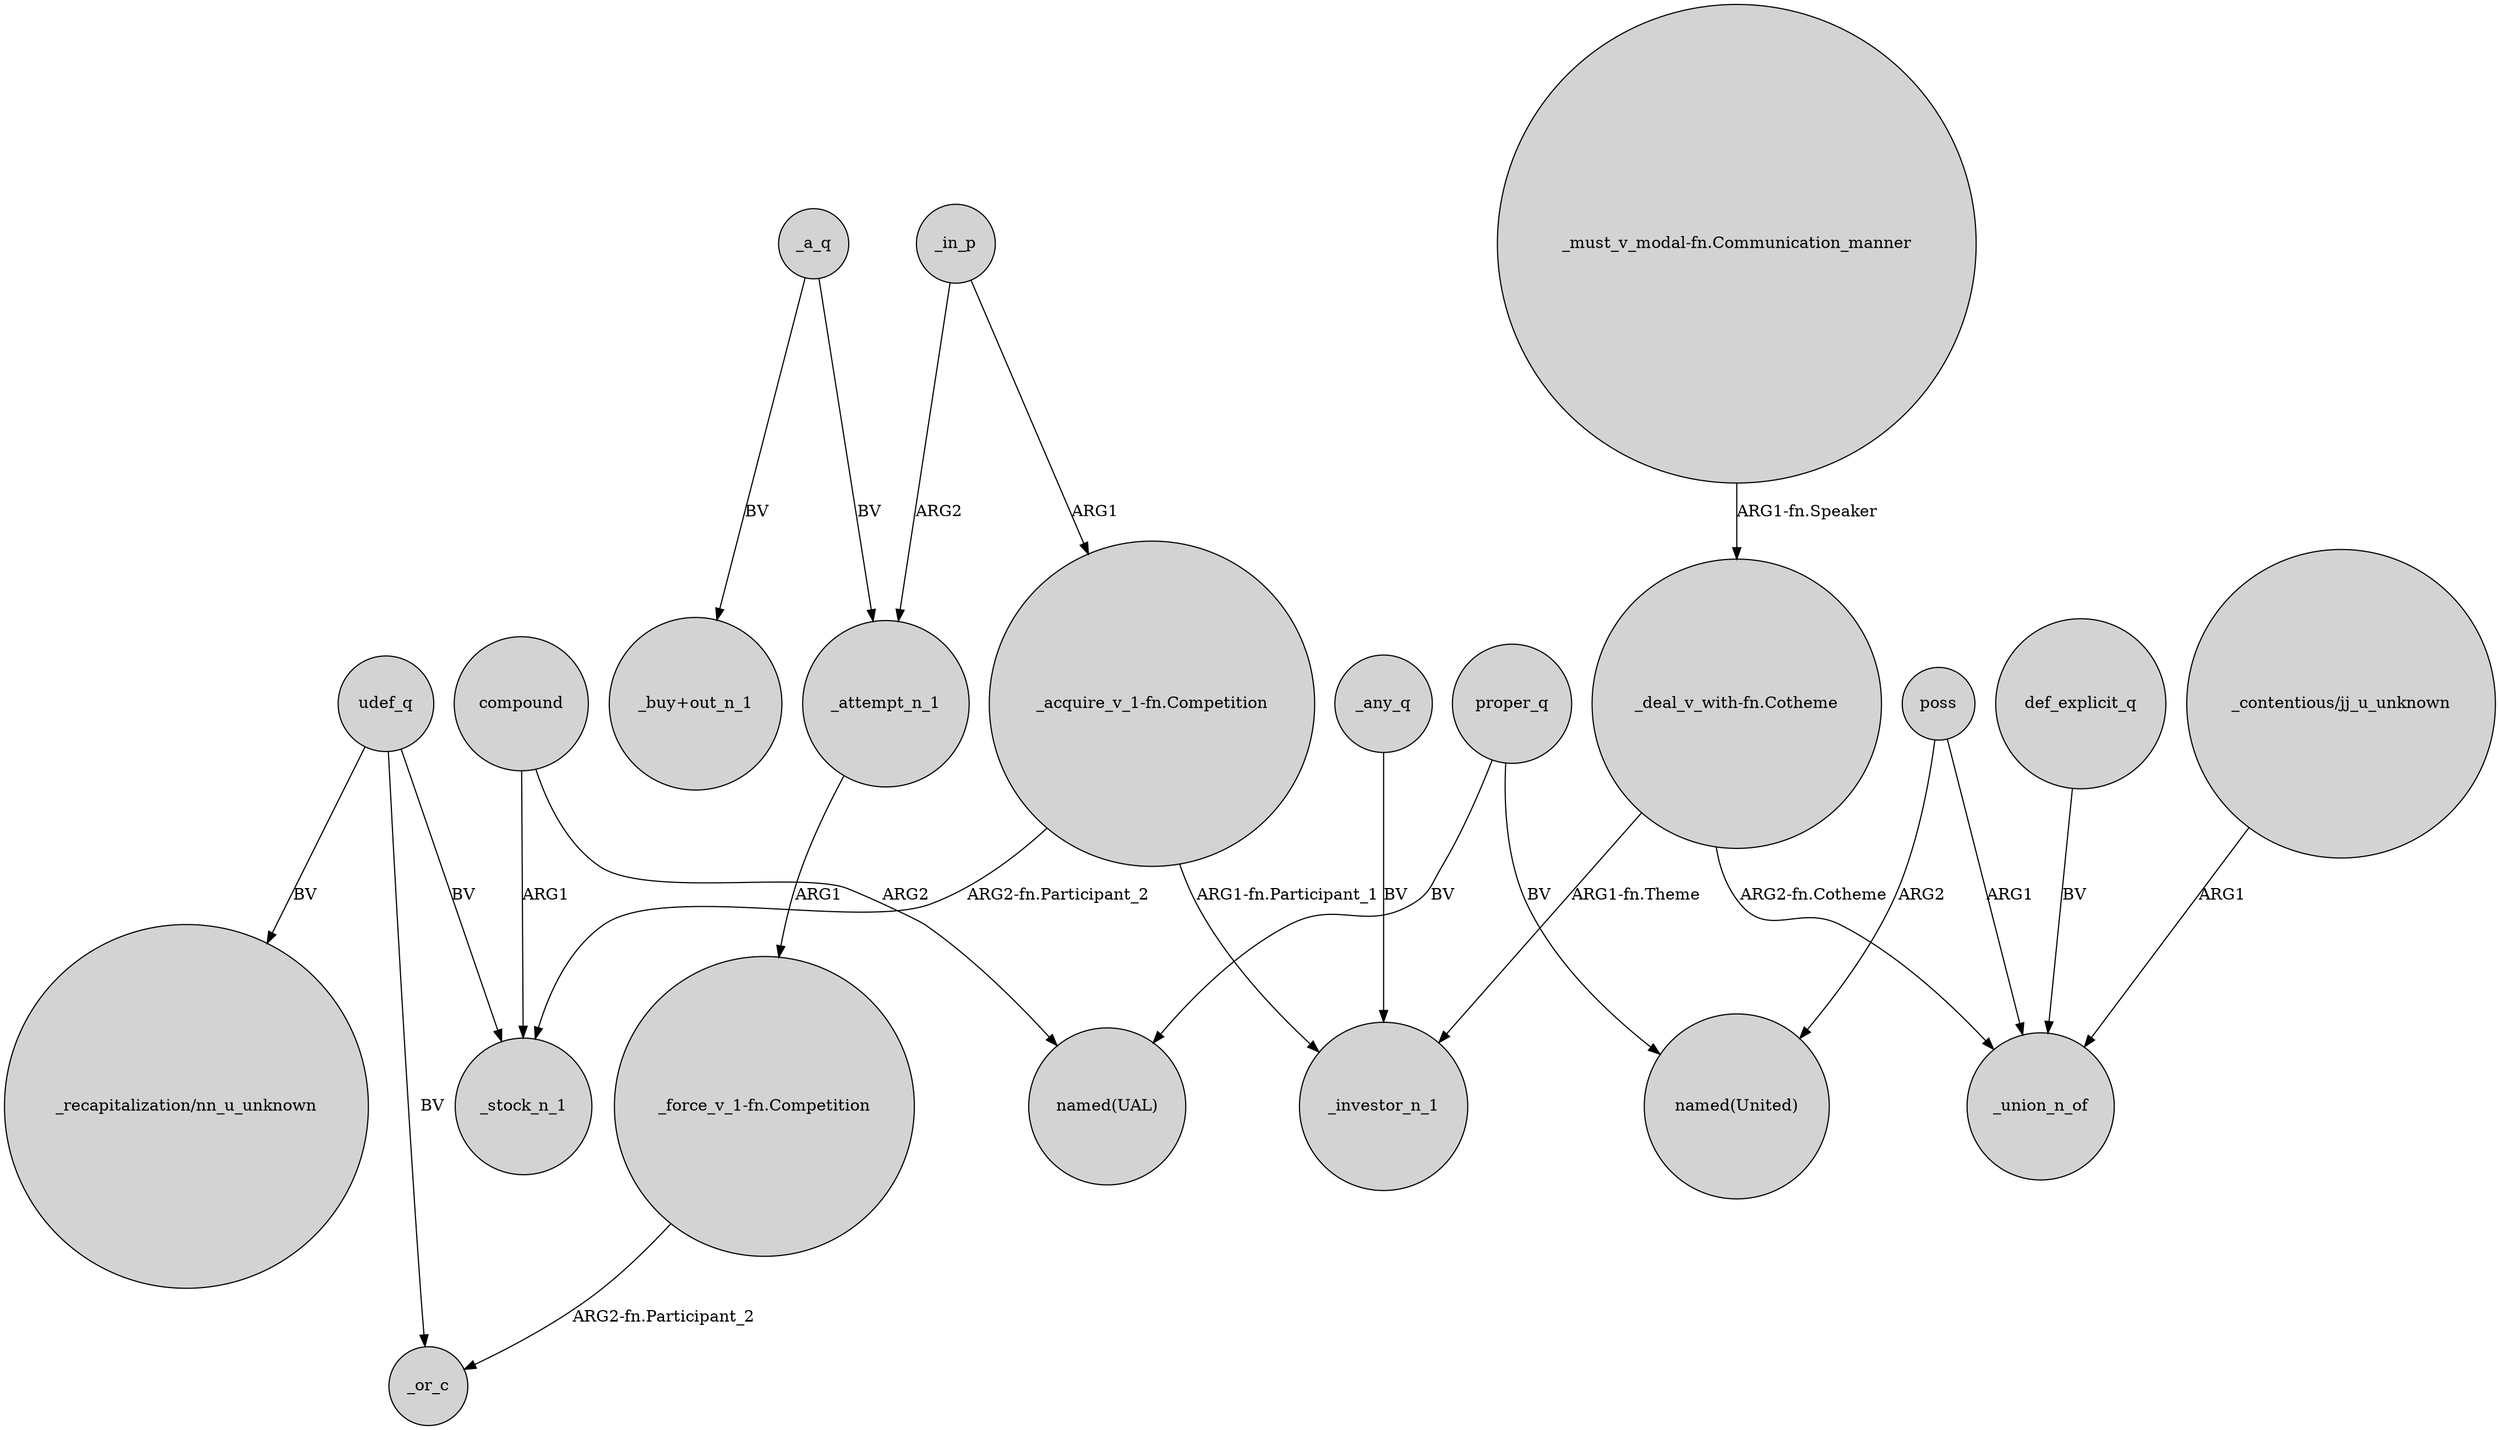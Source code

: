 digraph {
	node [shape=circle style=filled]
	"_contentious/jj_u_unknown" -> _union_n_of [label=ARG1]
	"_acquire_v_1-fn.Competition" -> _stock_n_1 [label="ARG2-fn.Participant_2"]
	_a_q -> _attempt_n_1 [label=BV]
	_any_q -> _investor_n_1 [label=BV]
	udef_q -> "_recapitalization/nn_u_unknown" [label=BV]
	compound -> _stock_n_1 [label=ARG1]
	udef_q -> _or_c [label=BV]
	"_must_v_modal-fn.Communication_manner" -> "_deal_v_with-fn.Cotheme" [label="ARG1-fn.Speaker"]
	proper_q -> "named(UAL)" [label=BV]
	"_force_v_1-fn.Competition" -> _or_c [label="ARG2-fn.Participant_2"]
	def_explicit_q -> _union_n_of [label=BV]
	poss -> _union_n_of [label=ARG1]
	_a_q -> "_buy+out_n_1" [label=BV]
	"_deal_v_with-fn.Cotheme" -> _investor_n_1 [label="ARG1-fn.Theme"]
	_attempt_n_1 -> "_force_v_1-fn.Competition" [label=ARG1]
	udef_q -> _stock_n_1 [label=BV]
	_in_p -> "_acquire_v_1-fn.Competition" [label=ARG1]
	poss -> "named(United)" [label=ARG2]
	proper_q -> "named(United)" [label=BV]
	compound -> "named(UAL)" [label=ARG2]
	"_acquire_v_1-fn.Competition" -> _investor_n_1 [label="ARG1-fn.Participant_1"]
	"_deal_v_with-fn.Cotheme" -> _union_n_of [label="ARG2-fn.Cotheme"]
	_in_p -> _attempt_n_1 [label=ARG2]
}
